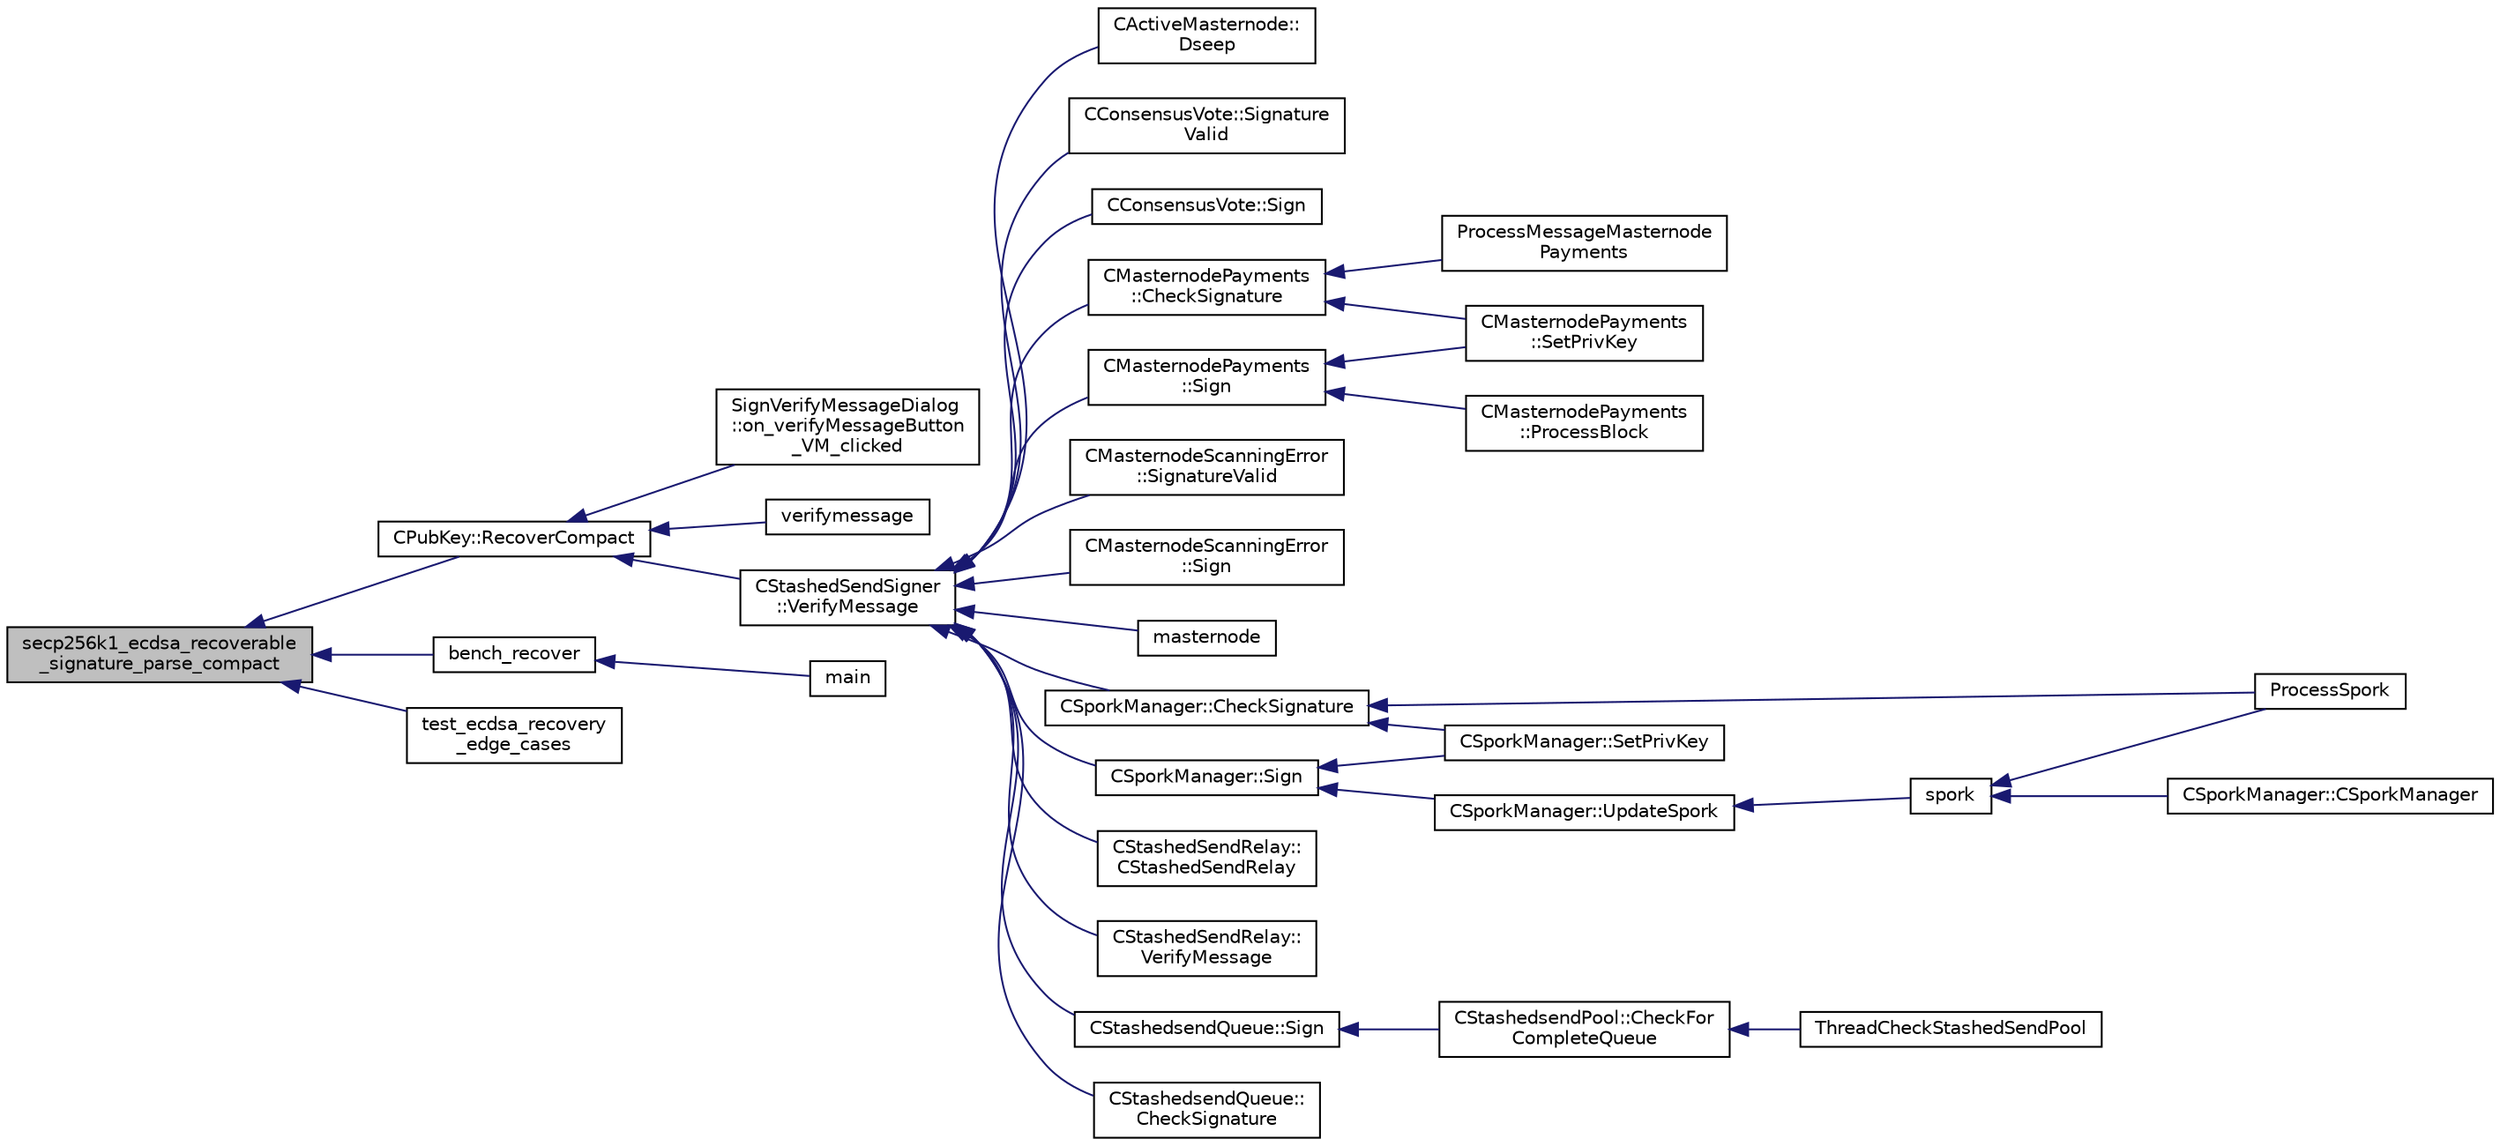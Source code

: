 digraph "secp256k1_ecdsa_recoverable_signature_parse_compact"
{
  edge [fontname="Helvetica",fontsize="10",labelfontname="Helvetica",labelfontsize="10"];
  node [fontname="Helvetica",fontsize="10",shape=record];
  rankdir="LR";
  Node35 [label="secp256k1_ecdsa_recoverable\l_signature_parse_compact",height=0.2,width=0.4,color="black", fillcolor="grey75", style="filled", fontcolor="black"];
  Node35 -> Node36 [dir="back",color="midnightblue",fontsize="10",style="solid",fontname="Helvetica"];
  Node36 [label="CPubKey::RecoverCompact",height=0.2,width=0.4,color="black", fillcolor="white", style="filled",URL="$class_c_pub_key.html#a169505e735a02db385486b0affeb565c"];
  Node36 -> Node37 [dir="back",color="midnightblue",fontsize="10",style="solid",fontname="Helvetica"];
  Node37 [label="SignVerifyMessageDialog\l::on_verifyMessageButton\l_VM_clicked",height=0.2,width=0.4,color="black", fillcolor="white", style="filled",URL="$class_sign_verify_message_dialog.html#ae37dec200b27f23c409221511447ae1e"];
  Node36 -> Node38 [dir="back",color="midnightblue",fontsize="10",style="solid",fontname="Helvetica"];
  Node38 [label="verifymessage",height=0.2,width=0.4,color="black", fillcolor="white", style="filled",URL="$rpcmisc_8cpp.html#ad8fce781dfd9dfd4866bba2a4589141a"];
  Node36 -> Node39 [dir="back",color="midnightblue",fontsize="10",style="solid",fontname="Helvetica"];
  Node39 [label="CStashedSendSigner\l::VerifyMessage",height=0.2,width=0.4,color="black", fillcolor="white", style="filled",URL="$class_c_stashed_send_signer.html#a917e4eb567f2005a73ef59bafcf46bd4",tooltip="Verify the message, returns true if succcessful. "];
  Node39 -> Node40 [dir="back",color="midnightblue",fontsize="10",style="solid",fontname="Helvetica"];
  Node40 [label="CActiveMasternode::\lDseep",height=0.2,width=0.4,color="black", fillcolor="white", style="filled",URL="$class_c_active_masternode.html#aa14a1a9611f6b73cc3e860cda75de88c"];
  Node39 -> Node41 [dir="back",color="midnightblue",fontsize="10",style="solid",fontname="Helvetica"];
  Node41 [label="CConsensusVote::Signature\lValid",height=0.2,width=0.4,color="black", fillcolor="white", style="filled",URL="$class_c_consensus_vote.html#ac6550a89acee255e0035e189a42a6310"];
  Node39 -> Node42 [dir="back",color="midnightblue",fontsize="10",style="solid",fontname="Helvetica"];
  Node42 [label="CConsensusVote::Sign",height=0.2,width=0.4,color="black", fillcolor="white", style="filled",URL="$class_c_consensus_vote.html#a687495887aa75f5d5bb70f93ecb820d0"];
  Node39 -> Node43 [dir="back",color="midnightblue",fontsize="10",style="solid",fontname="Helvetica"];
  Node43 [label="CMasternodePayments\l::CheckSignature",height=0.2,width=0.4,color="black", fillcolor="white", style="filled",URL="$class_c_masternode_payments.html#a2ca2af0178969784235c7917b226af32"];
  Node43 -> Node44 [dir="back",color="midnightblue",fontsize="10",style="solid",fontname="Helvetica"];
  Node44 [label="ProcessMessageMasternode\lPayments",height=0.2,width=0.4,color="black", fillcolor="white", style="filled",URL="$masternode-payments_8h.html#a8c28fb440d8031543d1de309e34c40f2"];
  Node43 -> Node45 [dir="back",color="midnightblue",fontsize="10",style="solid",fontname="Helvetica"];
  Node45 [label="CMasternodePayments\l::SetPrivKey",height=0.2,width=0.4,color="black", fillcolor="white", style="filled",URL="$class_c_masternode_payments.html#a525bcafd8d00b58a3e05a848ef493603"];
  Node39 -> Node46 [dir="back",color="midnightblue",fontsize="10",style="solid",fontname="Helvetica"];
  Node46 [label="CMasternodePayments\l::Sign",height=0.2,width=0.4,color="black", fillcolor="white", style="filled",URL="$class_c_masternode_payments.html#a7d04afdf936b8de605ab6f478c7fad51"];
  Node46 -> Node47 [dir="back",color="midnightblue",fontsize="10",style="solid",fontname="Helvetica"];
  Node47 [label="CMasternodePayments\l::ProcessBlock",height=0.2,width=0.4,color="black", fillcolor="white", style="filled",URL="$class_c_masternode_payments.html#aa23dfbc148f10f601e9771bfcffea441"];
  Node46 -> Node45 [dir="back",color="midnightblue",fontsize="10",style="solid",fontname="Helvetica"];
  Node39 -> Node48 [dir="back",color="midnightblue",fontsize="10",style="solid",fontname="Helvetica"];
  Node48 [label="CMasternodeScanningError\l::SignatureValid",height=0.2,width=0.4,color="black", fillcolor="white", style="filled",URL="$class_c_masternode_scanning_error.html#ae90fca573f70f7faa4c9f3a5db145f36"];
  Node39 -> Node49 [dir="back",color="midnightblue",fontsize="10",style="solid",fontname="Helvetica"];
  Node49 [label="CMasternodeScanningError\l::Sign",height=0.2,width=0.4,color="black", fillcolor="white", style="filled",URL="$class_c_masternode_scanning_error.html#afdc8ec9b08767cdf3c6a6cc819af7d09"];
  Node39 -> Node50 [dir="back",color="midnightblue",fontsize="10",style="solid",fontname="Helvetica"];
  Node50 [label="masternode",height=0.2,width=0.4,color="black", fillcolor="white", style="filled",URL="$rpcstashedsend_8cpp.html#a30609e443aeb47c29ed0878d16b1b5e1"];
  Node39 -> Node51 [dir="back",color="midnightblue",fontsize="10",style="solid",fontname="Helvetica"];
  Node51 [label="CSporkManager::CheckSignature",height=0.2,width=0.4,color="black", fillcolor="white", style="filled",URL="$class_c_spork_manager.html#a697d8c0ce5c422ea125eee96687aa7b3"];
  Node51 -> Node52 [dir="back",color="midnightblue",fontsize="10",style="solid",fontname="Helvetica"];
  Node52 [label="ProcessSpork",height=0.2,width=0.4,color="black", fillcolor="white", style="filled",URL="$spork_8h.html#a3f9c24c1f4c012152fb4422ca981610a"];
  Node51 -> Node53 [dir="back",color="midnightblue",fontsize="10",style="solid",fontname="Helvetica"];
  Node53 [label="CSporkManager::SetPrivKey",height=0.2,width=0.4,color="black", fillcolor="white", style="filled",URL="$class_c_spork_manager.html#a599d088218de9d242e4dc5cb17dd310b"];
  Node39 -> Node54 [dir="back",color="midnightblue",fontsize="10",style="solid",fontname="Helvetica"];
  Node54 [label="CSporkManager::Sign",height=0.2,width=0.4,color="black", fillcolor="white", style="filled",URL="$class_c_spork_manager.html#adf1b5d40f378c4bd3a5ea31905b11f30"];
  Node54 -> Node55 [dir="back",color="midnightblue",fontsize="10",style="solid",fontname="Helvetica"];
  Node55 [label="CSporkManager::UpdateSpork",height=0.2,width=0.4,color="black", fillcolor="white", style="filled",URL="$class_c_spork_manager.html#a51293c5c9db22f4435f044b4ccb65028"];
  Node55 -> Node56 [dir="back",color="midnightblue",fontsize="10",style="solid",fontname="Helvetica"];
  Node56 [label="spork",height=0.2,width=0.4,color="black", fillcolor="white", style="filled",URL="$rpcmisc_8cpp.html#a8dcc7f3e5749bbd1dad163b85d0abdcb"];
  Node56 -> Node52 [dir="back",color="midnightblue",fontsize="10",style="solid",fontname="Helvetica"];
  Node56 -> Node57 [dir="back",color="midnightblue",fontsize="10",style="solid",fontname="Helvetica"];
  Node57 [label="CSporkManager::CSporkManager",height=0.2,width=0.4,color="black", fillcolor="white", style="filled",URL="$class_c_spork_manager.html#af25ba284196ede7288bc9855e7f8a8a5"];
  Node54 -> Node53 [dir="back",color="midnightblue",fontsize="10",style="solid",fontname="Helvetica"];
  Node39 -> Node58 [dir="back",color="midnightblue",fontsize="10",style="solid",fontname="Helvetica"];
  Node58 [label="CStashedSendRelay::\lCStashedSendRelay",height=0.2,width=0.4,color="black", fillcolor="white", style="filled",URL="$class_c_stashed_send_relay.html#ac4f08ff3af1c8730a259abe6dc0972f5"];
  Node39 -> Node59 [dir="back",color="midnightblue",fontsize="10",style="solid",fontname="Helvetica"];
  Node59 [label="CStashedSendRelay::\lVerifyMessage",height=0.2,width=0.4,color="black", fillcolor="white", style="filled",URL="$class_c_stashed_send_relay.html#afbd1e6eeec3e89109d9fcb0d899da517"];
  Node39 -> Node60 [dir="back",color="midnightblue",fontsize="10",style="solid",fontname="Helvetica"];
  Node60 [label="CStashedsendQueue::Sign",height=0.2,width=0.4,color="black", fillcolor="white", style="filled",URL="$class_c_stashedsend_queue.html#a781354a3071b29fbf76df2353919933c",tooltip="Sign this Stashedsend transaction. "];
  Node60 -> Node61 [dir="back",color="midnightblue",fontsize="10",style="solid",fontname="Helvetica"];
  Node61 [label="CStashedsendPool::CheckFor\lCompleteQueue",height=0.2,width=0.4,color="black", fillcolor="white", style="filled",URL="$class_c_stashedsend_pool.html#a46fd3f0fc3671683518cd090b25c97d7"];
  Node61 -> Node62 [dir="back",color="midnightblue",fontsize="10",style="solid",fontname="Helvetica"];
  Node62 [label="ThreadCheckStashedSendPool",height=0.2,width=0.4,color="black", fillcolor="white", style="filled",URL="$stashedsend_8h.html#ab583ddc86effded8432ea5387f77d883"];
  Node39 -> Node63 [dir="back",color="midnightblue",fontsize="10",style="solid",fontname="Helvetica"];
  Node63 [label="CStashedsendQueue::\lCheckSignature",height=0.2,width=0.4,color="black", fillcolor="white", style="filled",URL="$class_c_stashedsend_queue.html#ac272b4813415870e369a62d267e852ca",tooltip="Check if we have a valid Masternode address. "];
  Node35 -> Node64 [dir="back",color="midnightblue",fontsize="10",style="solid",fontname="Helvetica"];
  Node64 [label="bench_recover",height=0.2,width=0.4,color="black", fillcolor="white", style="filled",URL="$bench__recover_8c.html#a6bbc6888c36d93d55e5410b25121db10"];
  Node64 -> Node65 [dir="back",color="midnightblue",fontsize="10",style="solid",fontname="Helvetica"];
  Node65 [label="main",height=0.2,width=0.4,color="black", fillcolor="white", style="filled",URL="$bench__recover_8c.html#a840291bc02cba5474a4cb46a9b9566fe"];
  Node35 -> Node66 [dir="back",color="midnightblue",fontsize="10",style="solid",fontname="Helvetica"];
  Node66 [label="test_ecdsa_recovery\l_edge_cases",height=0.2,width=0.4,color="black", fillcolor="white", style="filled",URL="$recovery_2tests__impl_8h.html#ad6d3138600637a7c940bc40a22795e46"];
}
